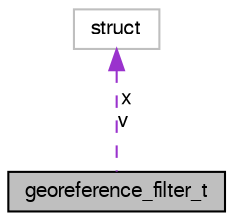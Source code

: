 digraph "georeference_filter_t"
{
  edge [fontname="FreeSans",fontsize="10",labelfontname="FreeSans",labelfontsize="10"];
  node [fontname="FreeSans",fontsize="10",shape=record];
  Node1 [label="georeference_filter_t",height=0.2,width=0.4,color="black", fillcolor="grey75", style="filled", fontcolor="black"];
  Node2 -> Node1 [dir="back",color="darkorchid3",fontsize="10",style="dashed",label=" x\nv" ,fontname="FreeSans"];
  Node2 [label="struct",height=0.2,width=0.4,color="grey75", fillcolor="white", style="filled"];
}
